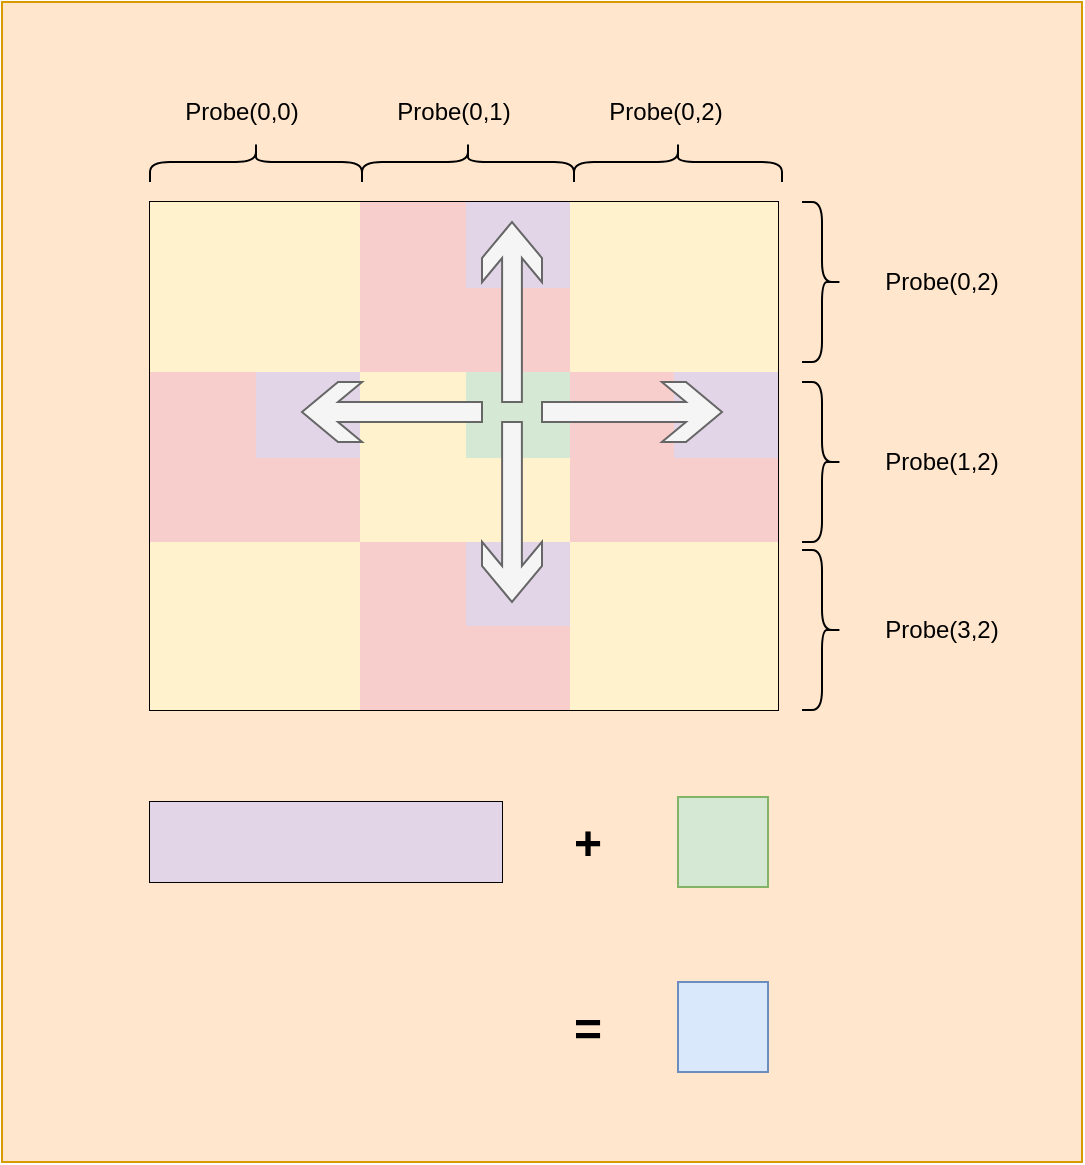 <mxfile version="24.2.5" type="device">
  <diagram name="Page-1" id="bPlEysjbNCah5AzISGG9">
    <mxGraphModel dx="2074" dy="1205" grid="1" gridSize="10" guides="1" tooltips="1" connect="1" arrows="1" fold="1" page="1" pageScale="1" pageWidth="827" pageHeight="1169" math="0" shadow="0">
      <root>
        <mxCell id="0" />
        <mxCell id="1" parent="0" />
        <mxCell id="xhUMMymU4-2fUPHE2oa1-93" value="" style="rounded=0;whiteSpace=wrap;html=1;fillColor=#ffe6cc;strokeColor=#d79b00;" vertex="1" parent="1">
          <mxGeometry x="130" y="450" width="540" height="580" as="geometry" />
        </mxCell>
        <mxCell id="xhUMMymU4-2fUPHE2oa1-1" value="" style="shape=table;startSize=0;container=1;collapsible=0;childLayout=tableLayout;fontSize=16;" vertex="1" parent="1">
          <mxGeometry x="204" y="550" width="314" height="254" as="geometry" />
        </mxCell>
        <mxCell id="xhUMMymU4-2fUPHE2oa1-2" value="" style="shape=tableRow;horizontal=0;startSize=0;swimlaneHead=0;swimlaneBody=0;strokeColor=inherit;top=0;left=0;bottom=0;right=0;collapsible=0;dropTarget=0;fillColor=none;points=[[0,0.5],[1,0.5]];portConstraint=eastwest;fontSize=16;" vertex="1" parent="xhUMMymU4-2fUPHE2oa1-1">
          <mxGeometry width="314" height="43" as="geometry" />
        </mxCell>
        <mxCell id="xhUMMymU4-2fUPHE2oa1-3" value="" style="shape=partialRectangle;html=1;whiteSpace=wrap;connectable=0;strokeColor=#d6b656;overflow=hidden;fillColor=#fff2cc;top=0;left=0;bottom=0;right=0;pointerEvents=1;fontSize=16;" vertex="1" parent="xhUMMymU4-2fUPHE2oa1-2">
          <mxGeometry width="53" height="43" as="geometry">
            <mxRectangle width="53" height="43" as="alternateBounds" />
          </mxGeometry>
        </mxCell>
        <mxCell id="xhUMMymU4-2fUPHE2oa1-4" value="" style="shape=partialRectangle;html=1;whiteSpace=wrap;connectable=0;strokeColor=#d6b656;overflow=hidden;fillColor=#fff2cc;top=0;left=0;bottom=0;right=0;pointerEvents=1;fontSize=16;" vertex="1" parent="xhUMMymU4-2fUPHE2oa1-2">
          <mxGeometry x="53" width="52" height="43" as="geometry">
            <mxRectangle width="52" height="43" as="alternateBounds" />
          </mxGeometry>
        </mxCell>
        <mxCell id="xhUMMymU4-2fUPHE2oa1-5" value="" style="shape=partialRectangle;html=1;whiteSpace=wrap;connectable=0;strokeColor=#b85450;overflow=hidden;fillColor=#f8cecc;top=0;left=0;bottom=0;right=0;pointerEvents=1;fontSize=16;" vertex="1" parent="xhUMMymU4-2fUPHE2oa1-2">
          <mxGeometry x="105" width="53" height="43" as="geometry">
            <mxRectangle width="53" height="43" as="alternateBounds" />
          </mxGeometry>
        </mxCell>
        <mxCell id="xhUMMymU4-2fUPHE2oa1-14" style="shape=partialRectangle;html=1;whiteSpace=wrap;connectable=0;strokeColor=#9673a6;overflow=hidden;fillColor=#e1d5e7;top=0;left=0;bottom=0;right=0;pointerEvents=1;fontSize=16;" vertex="1" parent="xhUMMymU4-2fUPHE2oa1-2">
          <mxGeometry x="158" width="52" height="43" as="geometry">
            <mxRectangle width="52" height="43" as="alternateBounds" />
          </mxGeometry>
        </mxCell>
        <mxCell id="xhUMMymU4-2fUPHE2oa1-22" style="shape=partialRectangle;html=1;whiteSpace=wrap;connectable=0;strokeColor=#d6b656;overflow=hidden;fillColor=#fff2cc;top=0;left=0;bottom=0;right=0;pointerEvents=1;fontSize=16;" vertex="1" parent="xhUMMymU4-2fUPHE2oa1-2">
          <mxGeometry x="210" width="52" height="43" as="geometry">
            <mxRectangle width="52" height="43" as="alternateBounds" />
          </mxGeometry>
        </mxCell>
        <mxCell id="xhUMMymU4-2fUPHE2oa1-26" style="shape=partialRectangle;html=1;whiteSpace=wrap;connectable=0;strokeColor=#d6b656;overflow=hidden;fillColor=#fff2cc;top=0;left=0;bottom=0;right=0;pointerEvents=1;fontSize=16;" vertex="1" parent="xhUMMymU4-2fUPHE2oa1-2">
          <mxGeometry x="262" width="52" height="43" as="geometry">
            <mxRectangle width="52" height="43" as="alternateBounds" />
          </mxGeometry>
        </mxCell>
        <mxCell id="xhUMMymU4-2fUPHE2oa1-6" value="" style="shape=tableRow;horizontal=0;startSize=0;swimlaneHead=0;swimlaneBody=0;strokeColor=inherit;top=0;left=0;bottom=0;right=0;collapsible=0;dropTarget=0;fillColor=none;points=[[0,0.5],[1,0.5]];portConstraint=eastwest;fontSize=16;" vertex="1" parent="xhUMMymU4-2fUPHE2oa1-1">
          <mxGeometry y="43" width="314" height="42" as="geometry" />
        </mxCell>
        <mxCell id="xhUMMymU4-2fUPHE2oa1-7" value="" style="shape=partialRectangle;html=1;whiteSpace=wrap;connectable=0;strokeColor=#d6b656;overflow=hidden;fillColor=#fff2cc;top=0;left=0;bottom=0;right=0;pointerEvents=1;fontSize=16;" vertex="1" parent="xhUMMymU4-2fUPHE2oa1-6">
          <mxGeometry width="53" height="42" as="geometry">
            <mxRectangle width="53" height="42" as="alternateBounds" />
          </mxGeometry>
        </mxCell>
        <mxCell id="xhUMMymU4-2fUPHE2oa1-8" value="" style="shape=partialRectangle;html=1;whiteSpace=wrap;connectable=0;strokeColor=#d6b656;overflow=hidden;fillColor=#fff2cc;top=0;left=0;bottom=0;right=0;pointerEvents=1;fontSize=16;" vertex="1" parent="xhUMMymU4-2fUPHE2oa1-6">
          <mxGeometry x="53" width="52" height="42" as="geometry">
            <mxRectangle width="52" height="42" as="alternateBounds" />
          </mxGeometry>
        </mxCell>
        <mxCell id="xhUMMymU4-2fUPHE2oa1-9" value="" style="shape=partialRectangle;html=1;whiteSpace=wrap;connectable=0;strokeColor=#b85450;overflow=hidden;fillColor=#f8cecc;top=0;left=0;bottom=0;right=0;pointerEvents=1;fontSize=16;" vertex="1" parent="xhUMMymU4-2fUPHE2oa1-6">
          <mxGeometry x="105" width="53" height="42" as="geometry">
            <mxRectangle width="53" height="42" as="alternateBounds" />
          </mxGeometry>
        </mxCell>
        <mxCell id="xhUMMymU4-2fUPHE2oa1-15" style="shape=partialRectangle;html=1;whiteSpace=wrap;connectable=0;strokeColor=#b85450;overflow=hidden;fillColor=#f8cecc;top=0;left=0;bottom=0;right=0;pointerEvents=1;fontSize=16;" vertex="1" parent="xhUMMymU4-2fUPHE2oa1-6">
          <mxGeometry x="158" width="52" height="42" as="geometry">
            <mxRectangle width="52" height="42" as="alternateBounds" />
          </mxGeometry>
        </mxCell>
        <mxCell id="xhUMMymU4-2fUPHE2oa1-23" style="shape=partialRectangle;html=1;whiteSpace=wrap;connectable=0;strokeColor=#d6b656;overflow=hidden;fillColor=#fff2cc;top=0;left=0;bottom=0;right=0;pointerEvents=1;fontSize=16;" vertex="1" parent="xhUMMymU4-2fUPHE2oa1-6">
          <mxGeometry x="210" width="52" height="42" as="geometry">
            <mxRectangle width="52" height="42" as="alternateBounds" />
          </mxGeometry>
        </mxCell>
        <mxCell id="xhUMMymU4-2fUPHE2oa1-27" style="shape=partialRectangle;html=1;whiteSpace=wrap;connectable=0;strokeColor=#d6b656;overflow=hidden;fillColor=#fff2cc;top=0;left=0;bottom=0;right=0;pointerEvents=1;fontSize=16;" vertex="1" parent="xhUMMymU4-2fUPHE2oa1-6">
          <mxGeometry x="262" width="52" height="42" as="geometry">
            <mxRectangle width="52" height="42" as="alternateBounds" />
          </mxGeometry>
        </mxCell>
        <mxCell id="xhUMMymU4-2fUPHE2oa1-10" value="" style="shape=tableRow;horizontal=0;startSize=0;swimlaneHead=0;swimlaneBody=0;strokeColor=inherit;top=0;left=0;bottom=0;right=0;collapsible=0;dropTarget=0;fillColor=none;points=[[0,0.5],[1,0.5]];portConstraint=eastwest;fontSize=16;" vertex="1" parent="xhUMMymU4-2fUPHE2oa1-1">
          <mxGeometry y="85" width="314" height="43" as="geometry" />
        </mxCell>
        <mxCell id="xhUMMymU4-2fUPHE2oa1-11" value="" style="shape=partialRectangle;html=1;whiteSpace=wrap;connectable=0;strokeColor=#b85450;overflow=hidden;fillColor=#f8cecc;top=0;left=0;bottom=0;right=0;pointerEvents=1;fontSize=16;" vertex="1" parent="xhUMMymU4-2fUPHE2oa1-10">
          <mxGeometry width="53" height="43" as="geometry">
            <mxRectangle width="53" height="43" as="alternateBounds" />
          </mxGeometry>
        </mxCell>
        <mxCell id="xhUMMymU4-2fUPHE2oa1-12" value="" style="shape=partialRectangle;html=1;whiteSpace=wrap;connectable=0;strokeColor=#9673a6;overflow=hidden;fillColor=#e1d5e7;top=0;left=0;bottom=0;right=0;pointerEvents=1;fontSize=16;" vertex="1" parent="xhUMMymU4-2fUPHE2oa1-10">
          <mxGeometry x="53" width="52" height="43" as="geometry">
            <mxRectangle width="52" height="43" as="alternateBounds" />
          </mxGeometry>
        </mxCell>
        <mxCell id="xhUMMymU4-2fUPHE2oa1-13" value="" style="shape=partialRectangle;html=1;whiteSpace=wrap;connectable=0;strokeColor=#d6b656;overflow=hidden;fillColor=#fff2cc;top=0;left=0;bottom=0;right=0;pointerEvents=1;fontSize=16;" vertex="1" parent="xhUMMymU4-2fUPHE2oa1-10">
          <mxGeometry x="105" width="53" height="43" as="geometry">
            <mxRectangle width="53" height="43" as="alternateBounds" />
          </mxGeometry>
        </mxCell>
        <mxCell id="xhUMMymU4-2fUPHE2oa1-16" style="shape=partialRectangle;html=1;whiteSpace=wrap;connectable=0;strokeColor=#82b366;overflow=hidden;fillColor=#d5e8d4;top=0;left=0;bottom=0;right=0;pointerEvents=1;fontSize=16;" vertex="1" parent="xhUMMymU4-2fUPHE2oa1-10">
          <mxGeometry x="158" width="52" height="43" as="geometry">
            <mxRectangle width="52" height="43" as="alternateBounds" />
          </mxGeometry>
        </mxCell>
        <mxCell id="xhUMMymU4-2fUPHE2oa1-24" style="shape=partialRectangle;html=1;whiteSpace=wrap;connectable=0;strokeColor=#b85450;overflow=hidden;fillColor=#f8cecc;top=0;left=0;bottom=0;right=0;pointerEvents=1;fontSize=16;" vertex="1" parent="xhUMMymU4-2fUPHE2oa1-10">
          <mxGeometry x="210" width="52" height="43" as="geometry">
            <mxRectangle width="52" height="43" as="alternateBounds" />
          </mxGeometry>
        </mxCell>
        <mxCell id="xhUMMymU4-2fUPHE2oa1-28" style="shape=partialRectangle;html=1;whiteSpace=wrap;connectable=0;strokeColor=#9673a6;overflow=hidden;fillColor=#e1d5e7;top=0;left=0;bottom=0;right=0;pointerEvents=1;fontSize=16;" vertex="1" parent="xhUMMymU4-2fUPHE2oa1-10">
          <mxGeometry x="262" width="52" height="43" as="geometry">
            <mxRectangle width="52" height="43" as="alternateBounds" />
          </mxGeometry>
        </mxCell>
        <mxCell id="xhUMMymU4-2fUPHE2oa1-17" style="shape=tableRow;horizontal=0;startSize=0;swimlaneHead=0;swimlaneBody=0;strokeColor=inherit;top=0;left=0;bottom=0;right=0;collapsible=0;dropTarget=0;fillColor=none;points=[[0,0.5],[1,0.5]];portConstraint=eastwest;fontSize=16;" vertex="1" parent="xhUMMymU4-2fUPHE2oa1-1">
          <mxGeometry y="128" width="314" height="42" as="geometry" />
        </mxCell>
        <mxCell id="xhUMMymU4-2fUPHE2oa1-18" style="shape=partialRectangle;html=1;whiteSpace=wrap;connectable=0;strokeColor=#b85450;overflow=hidden;fillColor=#f8cecc;top=0;left=0;bottom=0;right=0;pointerEvents=1;fontSize=16;" vertex="1" parent="xhUMMymU4-2fUPHE2oa1-17">
          <mxGeometry width="53" height="42" as="geometry">
            <mxRectangle width="53" height="42" as="alternateBounds" />
          </mxGeometry>
        </mxCell>
        <mxCell id="xhUMMymU4-2fUPHE2oa1-19" style="shape=partialRectangle;html=1;whiteSpace=wrap;connectable=0;strokeColor=#b85450;overflow=hidden;fillColor=#f8cecc;top=0;left=0;bottom=0;right=0;pointerEvents=1;fontSize=16;" vertex="1" parent="xhUMMymU4-2fUPHE2oa1-17">
          <mxGeometry x="53" width="52" height="42" as="geometry">
            <mxRectangle width="52" height="42" as="alternateBounds" />
          </mxGeometry>
        </mxCell>
        <mxCell id="xhUMMymU4-2fUPHE2oa1-20" style="shape=partialRectangle;html=1;whiteSpace=wrap;connectable=0;strokeColor=#d6b656;overflow=hidden;fillColor=#fff2cc;top=0;left=0;bottom=0;right=0;pointerEvents=1;fontSize=16;" vertex="1" parent="xhUMMymU4-2fUPHE2oa1-17">
          <mxGeometry x="105" width="53" height="42" as="geometry">
            <mxRectangle width="53" height="42" as="alternateBounds" />
          </mxGeometry>
        </mxCell>
        <mxCell id="xhUMMymU4-2fUPHE2oa1-21" style="shape=partialRectangle;html=1;whiteSpace=wrap;connectable=0;strokeColor=#d6b656;overflow=hidden;fillColor=#fff2cc;top=0;left=0;bottom=0;right=0;pointerEvents=1;fontSize=16;" vertex="1" parent="xhUMMymU4-2fUPHE2oa1-17">
          <mxGeometry x="158" width="52" height="42" as="geometry">
            <mxRectangle width="52" height="42" as="alternateBounds" />
          </mxGeometry>
        </mxCell>
        <mxCell id="xhUMMymU4-2fUPHE2oa1-25" style="shape=partialRectangle;html=1;whiteSpace=wrap;connectable=0;strokeColor=#b85450;overflow=hidden;fillColor=#f8cecc;top=0;left=0;bottom=0;right=0;pointerEvents=1;fontSize=16;" vertex="1" parent="xhUMMymU4-2fUPHE2oa1-17">
          <mxGeometry x="210" width="52" height="42" as="geometry">
            <mxRectangle width="52" height="42" as="alternateBounds" />
          </mxGeometry>
        </mxCell>
        <mxCell id="xhUMMymU4-2fUPHE2oa1-29" style="shape=partialRectangle;html=1;whiteSpace=wrap;connectable=0;strokeColor=#b85450;overflow=hidden;fillColor=#f8cecc;top=0;left=0;bottom=0;right=0;pointerEvents=1;fontSize=16;" vertex="1" parent="xhUMMymU4-2fUPHE2oa1-17">
          <mxGeometry x="262" width="52" height="42" as="geometry">
            <mxRectangle width="52" height="42" as="alternateBounds" />
          </mxGeometry>
        </mxCell>
        <mxCell id="xhUMMymU4-2fUPHE2oa1-30" style="shape=tableRow;horizontal=0;startSize=0;swimlaneHead=0;swimlaneBody=0;strokeColor=inherit;top=0;left=0;bottom=0;right=0;collapsible=0;dropTarget=0;fillColor=none;points=[[0,0.5],[1,0.5]];portConstraint=eastwest;fontSize=16;" vertex="1" parent="xhUMMymU4-2fUPHE2oa1-1">
          <mxGeometry y="170" width="314" height="42" as="geometry" />
        </mxCell>
        <mxCell id="xhUMMymU4-2fUPHE2oa1-31" style="shape=partialRectangle;html=1;whiteSpace=wrap;connectable=0;strokeColor=#d6b656;overflow=hidden;fillColor=#fff2cc;top=0;left=0;bottom=0;right=0;pointerEvents=1;fontSize=16;" vertex="1" parent="xhUMMymU4-2fUPHE2oa1-30">
          <mxGeometry width="53" height="42" as="geometry">
            <mxRectangle width="53" height="42" as="alternateBounds" />
          </mxGeometry>
        </mxCell>
        <mxCell id="xhUMMymU4-2fUPHE2oa1-32" style="shape=partialRectangle;html=1;whiteSpace=wrap;connectable=0;strokeColor=#d6b656;overflow=hidden;fillColor=#fff2cc;top=0;left=0;bottom=0;right=0;pointerEvents=1;fontSize=16;" vertex="1" parent="xhUMMymU4-2fUPHE2oa1-30">
          <mxGeometry x="53" width="52" height="42" as="geometry">
            <mxRectangle width="52" height="42" as="alternateBounds" />
          </mxGeometry>
        </mxCell>
        <mxCell id="xhUMMymU4-2fUPHE2oa1-33" style="shape=partialRectangle;html=1;whiteSpace=wrap;connectable=0;strokeColor=#b85450;overflow=hidden;fillColor=#f8cecc;top=0;left=0;bottom=0;right=0;pointerEvents=1;fontSize=16;" vertex="1" parent="xhUMMymU4-2fUPHE2oa1-30">
          <mxGeometry x="105" width="53" height="42" as="geometry">
            <mxRectangle width="53" height="42" as="alternateBounds" />
          </mxGeometry>
        </mxCell>
        <mxCell id="xhUMMymU4-2fUPHE2oa1-34" style="shape=partialRectangle;html=1;whiteSpace=wrap;connectable=0;strokeColor=#9673a6;overflow=hidden;fillColor=#e1d5e7;top=0;left=0;bottom=0;right=0;pointerEvents=1;fontSize=16;" vertex="1" parent="xhUMMymU4-2fUPHE2oa1-30">
          <mxGeometry x="158" width="52" height="42" as="geometry">
            <mxRectangle width="52" height="42" as="alternateBounds" />
          </mxGeometry>
        </mxCell>
        <mxCell id="xhUMMymU4-2fUPHE2oa1-35" style="shape=partialRectangle;html=1;whiteSpace=wrap;connectable=0;strokeColor=#d6b656;overflow=hidden;fillColor=#fff2cc;top=0;left=0;bottom=0;right=0;pointerEvents=1;fontSize=16;" vertex="1" parent="xhUMMymU4-2fUPHE2oa1-30">
          <mxGeometry x="210" width="52" height="42" as="geometry">
            <mxRectangle width="52" height="42" as="alternateBounds" />
          </mxGeometry>
        </mxCell>
        <mxCell id="xhUMMymU4-2fUPHE2oa1-36" style="shape=partialRectangle;html=1;whiteSpace=wrap;connectable=0;strokeColor=#d6b656;overflow=hidden;fillColor=#fff2cc;top=0;left=0;bottom=0;right=0;pointerEvents=1;fontSize=16;" vertex="1" parent="xhUMMymU4-2fUPHE2oa1-30">
          <mxGeometry x="262" width="52" height="42" as="geometry">
            <mxRectangle width="52" height="42" as="alternateBounds" />
          </mxGeometry>
        </mxCell>
        <mxCell id="xhUMMymU4-2fUPHE2oa1-37" style="shape=tableRow;horizontal=0;startSize=0;swimlaneHead=0;swimlaneBody=0;strokeColor=inherit;top=0;left=0;bottom=0;right=0;collapsible=0;dropTarget=0;fillColor=none;points=[[0,0.5],[1,0.5]];portConstraint=eastwest;fontSize=16;" vertex="1" parent="xhUMMymU4-2fUPHE2oa1-1">
          <mxGeometry y="212" width="314" height="42" as="geometry" />
        </mxCell>
        <mxCell id="xhUMMymU4-2fUPHE2oa1-38" style="shape=partialRectangle;html=1;whiteSpace=wrap;connectable=0;strokeColor=#d6b656;overflow=hidden;fillColor=#fff2cc;top=0;left=0;bottom=0;right=0;pointerEvents=1;fontSize=16;" vertex="1" parent="xhUMMymU4-2fUPHE2oa1-37">
          <mxGeometry width="53" height="42" as="geometry">
            <mxRectangle width="53" height="42" as="alternateBounds" />
          </mxGeometry>
        </mxCell>
        <mxCell id="xhUMMymU4-2fUPHE2oa1-39" style="shape=partialRectangle;html=1;whiteSpace=wrap;connectable=0;strokeColor=#d6b656;overflow=hidden;fillColor=#fff2cc;top=0;left=0;bottom=0;right=0;pointerEvents=1;fontSize=16;" vertex="1" parent="xhUMMymU4-2fUPHE2oa1-37">
          <mxGeometry x="53" width="52" height="42" as="geometry">
            <mxRectangle width="52" height="42" as="alternateBounds" />
          </mxGeometry>
        </mxCell>
        <mxCell id="xhUMMymU4-2fUPHE2oa1-40" style="shape=partialRectangle;html=1;whiteSpace=wrap;connectable=0;strokeColor=#b85450;overflow=hidden;fillColor=#f8cecc;top=0;left=0;bottom=0;right=0;pointerEvents=1;fontSize=16;" vertex="1" parent="xhUMMymU4-2fUPHE2oa1-37">
          <mxGeometry x="105" width="53" height="42" as="geometry">
            <mxRectangle width="53" height="42" as="alternateBounds" />
          </mxGeometry>
        </mxCell>
        <mxCell id="xhUMMymU4-2fUPHE2oa1-41" style="shape=partialRectangle;html=1;whiteSpace=wrap;connectable=0;strokeColor=#b85450;overflow=hidden;fillColor=#f8cecc;top=0;left=0;bottom=0;right=0;pointerEvents=1;fontSize=16;" vertex="1" parent="xhUMMymU4-2fUPHE2oa1-37">
          <mxGeometry x="158" width="52" height="42" as="geometry">
            <mxRectangle width="52" height="42" as="alternateBounds" />
          </mxGeometry>
        </mxCell>
        <mxCell id="xhUMMymU4-2fUPHE2oa1-42" style="shape=partialRectangle;html=1;whiteSpace=wrap;connectable=0;strokeColor=#d6b656;overflow=hidden;fillColor=#fff2cc;top=0;left=0;bottom=0;right=0;pointerEvents=1;fontSize=16;" vertex="1" parent="xhUMMymU4-2fUPHE2oa1-37">
          <mxGeometry x="210" width="52" height="42" as="geometry">
            <mxRectangle width="52" height="42" as="alternateBounds" />
          </mxGeometry>
        </mxCell>
        <mxCell id="xhUMMymU4-2fUPHE2oa1-43" style="shape=partialRectangle;html=1;whiteSpace=wrap;connectable=0;strokeColor=#d6b656;overflow=hidden;fillColor=#fff2cc;top=0;left=0;bottom=0;right=0;pointerEvents=1;fontSize=16;" vertex="1" parent="xhUMMymU4-2fUPHE2oa1-37">
          <mxGeometry x="262" width="52" height="42" as="geometry">
            <mxRectangle width="52" height="42" as="alternateBounds" />
          </mxGeometry>
        </mxCell>
        <mxCell id="xhUMMymU4-2fUPHE2oa1-47" value="" style="shape=table;startSize=0;container=1;collapsible=0;childLayout=tableLayout;fontSize=16;" vertex="1" parent="1">
          <mxGeometry x="204" y="850" width="176" height="40" as="geometry" />
        </mxCell>
        <mxCell id="xhUMMymU4-2fUPHE2oa1-48" value="" style="shape=tableRow;horizontal=0;startSize=0;swimlaneHead=0;swimlaneBody=0;strokeColor=inherit;top=0;left=0;bottom=0;right=0;collapsible=0;dropTarget=0;fillColor=none;points=[[0,0.5],[1,0.5]];portConstraint=eastwest;fontSize=16;" vertex="1" parent="xhUMMymU4-2fUPHE2oa1-47">
          <mxGeometry width="176" height="40" as="geometry" />
        </mxCell>
        <mxCell id="xhUMMymU4-2fUPHE2oa1-49" value="" style="shape=partialRectangle;html=1;whiteSpace=wrap;connectable=0;strokeColor=#9673a6;overflow=hidden;fillColor=#e1d5e7;top=0;left=0;bottom=0;right=0;pointerEvents=1;fontSize=16;" vertex="1" parent="xhUMMymU4-2fUPHE2oa1-48">
          <mxGeometry width="44" height="40" as="geometry">
            <mxRectangle width="44" height="40" as="alternateBounds" />
          </mxGeometry>
        </mxCell>
        <mxCell id="xhUMMymU4-2fUPHE2oa1-50" value="" style="shape=partialRectangle;html=1;whiteSpace=wrap;connectable=0;strokeColor=#9673a6;overflow=hidden;fillColor=#e1d5e7;top=0;left=0;bottom=0;right=0;pointerEvents=1;fontSize=16;" vertex="1" parent="xhUMMymU4-2fUPHE2oa1-48">
          <mxGeometry x="44" width="44" height="40" as="geometry">
            <mxRectangle width="44" height="40" as="alternateBounds" />
          </mxGeometry>
        </mxCell>
        <mxCell id="xhUMMymU4-2fUPHE2oa1-51" value="" style="shape=partialRectangle;html=1;whiteSpace=wrap;connectable=0;strokeColor=#9673a6;overflow=hidden;fillColor=#e1d5e7;top=0;left=0;bottom=0;right=0;pointerEvents=1;fontSize=16;" vertex="1" parent="xhUMMymU4-2fUPHE2oa1-48">
          <mxGeometry x="88" width="44" height="40" as="geometry">
            <mxRectangle width="44" height="40" as="alternateBounds" />
          </mxGeometry>
        </mxCell>
        <mxCell id="xhUMMymU4-2fUPHE2oa1-60" style="shape=partialRectangle;html=1;whiteSpace=wrap;connectable=0;strokeColor=#9673a6;overflow=hidden;fillColor=#e1d5e7;top=0;left=0;bottom=0;right=0;pointerEvents=1;fontSize=16;" vertex="1" parent="xhUMMymU4-2fUPHE2oa1-48">
          <mxGeometry x="132" width="44" height="40" as="geometry">
            <mxRectangle width="44" height="40" as="alternateBounds" />
          </mxGeometry>
        </mxCell>
        <mxCell id="xhUMMymU4-2fUPHE2oa1-69" value="" style="whiteSpace=wrap;html=1;aspect=fixed;fillColor=#d5e8d4;strokeColor=#82b366;" vertex="1" parent="1">
          <mxGeometry x="468" y="847.5" width="45" height="45" as="geometry" />
        </mxCell>
        <mxCell id="xhUMMymU4-2fUPHE2oa1-70" value="&lt;h1 style=&quot;margin-top: 0px;&quot;&gt;+&lt;/h1&gt;" style="text;html=1;whiteSpace=wrap;overflow=hidden;rounded=0;" vertex="1" parent="1">
          <mxGeometry x="414" y="850" width="20" height="40" as="geometry" />
        </mxCell>
        <mxCell id="xhUMMymU4-2fUPHE2oa1-71" value="" style="whiteSpace=wrap;html=1;aspect=fixed;fillColor=#dae8fc;strokeColor=#6c8ebf;" vertex="1" parent="1">
          <mxGeometry x="468" y="940" width="45" height="45" as="geometry" />
        </mxCell>
        <mxCell id="xhUMMymU4-2fUPHE2oa1-72" value="&lt;h1 style=&quot;margin-top: 0px;&quot;&gt;=&lt;/h1&gt;" style="text;html=1;whiteSpace=wrap;overflow=hidden;rounded=0;" vertex="1" parent="1">
          <mxGeometry x="414" y="942.5" width="20" height="40" as="geometry" />
        </mxCell>
        <mxCell id="xhUMMymU4-2fUPHE2oa1-75" value="" style="html=1;shadow=0;dashed=0;align=center;verticalAlign=middle;shape=mxgraph.arrows2.sharpArrow;dy1=0.67;dx1=18;dx2=18;notch=0;fillColor=#f5f5f5;fontColor=#333333;strokeColor=#666666;" vertex="1" parent="1">
          <mxGeometry x="400" y="640" width="90" height="30" as="geometry" />
        </mxCell>
        <mxCell id="xhUMMymU4-2fUPHE2oa1-76" value="" style="html=1;shadow=0;dashed=0;align=center;verticalAlign=middle;shape=mxgraph.arrows2.sharpArrow;dy1=0.67;dx1=18;dx2=18;notch=0;fillColor=#f5f5f5;fontColor=#333333;strokeColor=#666666;direction=west;" vertex="1" parent="1">
          <mxGeometry x="280" y="640" width="90" height="30" as="geometry" />
        </mxCell>
        <mxCell id="xhUMMymU4-2fUPHE2oa1-77" value="" style="html=1;shadow=0;dashed=0;align=center;verticalAlign=middle;shape=mxgraph.arrows2.sharpArrow;dy1=0.67;dx1=18;dx2=18;notch=0;fillColor=#f5f5f5;fontColor=#333333;strokeColor=#666666;direction=north;" vertex="1" parent="1">
          <mxGeometry x="370" y="560" width="30" height="90" as="geometry" />
        </mxCell>
        <mxCell id="xhUMMymU4-2fUPHE2oa1-78" value="" style="html=1;shadow=0;dashed=0;align=center;verticalAlign=middle;shape=mxgraph.arrows2.sharpArrow;dy1=0.67;dx1=18;dx2=18;notch=0;fillColor=#f5f5f5;fontColor=#333333;strokeColor=#666666;direction=south;" vertex="1" parent="1">
          <mxGeometry x="370" y="660" width="30" height="90" as="geometry" />
        </mxCell>
        <mxCell id="xhUMMymU4-2fUPHE2oa1-79" value="" style="shape=curlyBracket;whiteSpace=wrap;html=1;rounded=1;flipH=1;labelPosition=right;verticalLabelPosition=middle;align=left;verticalAlign=middle;direction=south;" vertex="1" parent="1">
          <mxGeometry x="204" y="520" width="106" height="20" as="geometry" />
        </mxCell>
        <mxCell id="xhUMMymU4-2fUPHE2oa1-80" value="Probe(0,0)" style="text;html=1;align=center;verticalAlign=middle;whiteSpace=wrap;rounded=0;" vertex="1" parent="1">
          <mxGeometry x="220" y="490" width="60" height="30" as="geometry" />
        </mxCell>
        <mxCell id="xhUMMymU4-2fUPHE2oa1-81" value="" style="shape=curlyBracket;whiteSpace=wrap;html=1;rounded=1;flipH=1;labelPosition=right;verticalLabelPosition=middle;align=left;verticalAlign=middle;direction=south;" vertex="1" parent="1">
          <mxGeometry x="310" y="520" width="106" height="20" as="geometry" />
        </mxCell>
        <mxCell id="xhUMMymU4-2fUPHE2oa1-82" value="Probe(0,1)" style="text;html=1;align=center;verticalAlign=middle;whiteSpace=wrap;rounded=0;" vertex="1" parent="1">
          <mxGeometry x="326" y="490" width="60" height="30" as="geometry" />
        </mxCell>
        <mxCell id="xhUMMymU4-2fUPHE2oa1-83" value="" style="shape=curlyBracket;whiteSpace=wrap;html=1;rounded=1;flipH=1;labelPosition=right;verticalLabelPosition=middle;align=left;verticalAlign=middle;direction=south;" vertex="1" parent="1">
          <mxGeometry x="416" y="520" width="104" height="20" as="geometry" />
        </mxCell>
        <mxCell id="xhUMMymU4-2fUPHE2oa1-84" value="Probe(0,2)" style="text;html=1;align=center;verticalAlign=middle;whiteSpace=wrap;rounded=0;" vertex="1" parent="1">
          <mxGeometry x="432" y="490" width="60" height="30" as="geometry" />
        </mxCell>
        <mxCell id="xhUMMymU4-2fUPHE2oa1-85" value="" style="shape=curlyBracket;whiteSpace=wrap;html=1;rounded=1;flipH=1;labelPosition=right;verticalLabelPosition=middle;align=left;verticalAlign=middle;" vertex="1" parent="1">
          <mxGeometry x="530" y="550" width="20" height="80" as="geometry" />
        </mxCell>
        <mxCell id="xhUMMymU4-2fUPHE2oa1-86" value="Probe(0,2)" style="text;html=1;align=center;verticalAlign=middle;whiteSpace=wrap;rounded=0;" vertex="1" parent="1">
          <mxGeometry x="570" y="575" width="60" height="30" as="geometry" />
        </mxCell>
        <mxCell id="xhUMMymU4-2fUPHE2oa1-89" value="" style="shape=curlyBracket;whiteSpace=wrap;html=1;rounded=1;flipH=1;labelPosition=right;verticalLabelPosition=middle;align=left;verticalAlign=middle;" vertex="1" parent="1">
          <mxGeometry x="530" y="640" width="20" height="80" as="geometry" />
        </mxCell>
        <mxCell id="xhUMMymU4-2fUPHE2oa1-90" value="Probe(1,2)" style="text;html=1;align=center;verticalAlign=middle;whiteSpace=wrap;rounded=0;" vertex="1" parent="1">
          <mxGeometry x="570" y="665" width="60" height="30" as="geometry" />
        </mxCell>
        <mxCell id="xhUMMymU4-2fUPHE2oa1-91" value="" style="shape=curlyBracket;whiteSpace=wrap;html=1;rounded=1;flipH=1;labelPosition=right;verticalLabelPosition=middle;align=left;verticalAlign=middle;" vertex="1" parent="1">
          <mxGeometry x="530" y="724" width="20" height="80" as="geometry" />
        </mxCell>
        <mxCell id="xhUMMymU4-2fUPHE2oa1-92" value="Probe(3,2)" style="text;html=1;align=center;verticalAlign=middle;whiteSpace=wrap;rounded=0;" vertex="1" parent="1">
          <mxGeometry x="570" y="749" width="60" height="30" as="geometry" />
        </mxCell>
      </root>
    </mxGraphModel>
  </diagram>
</mxfile>
